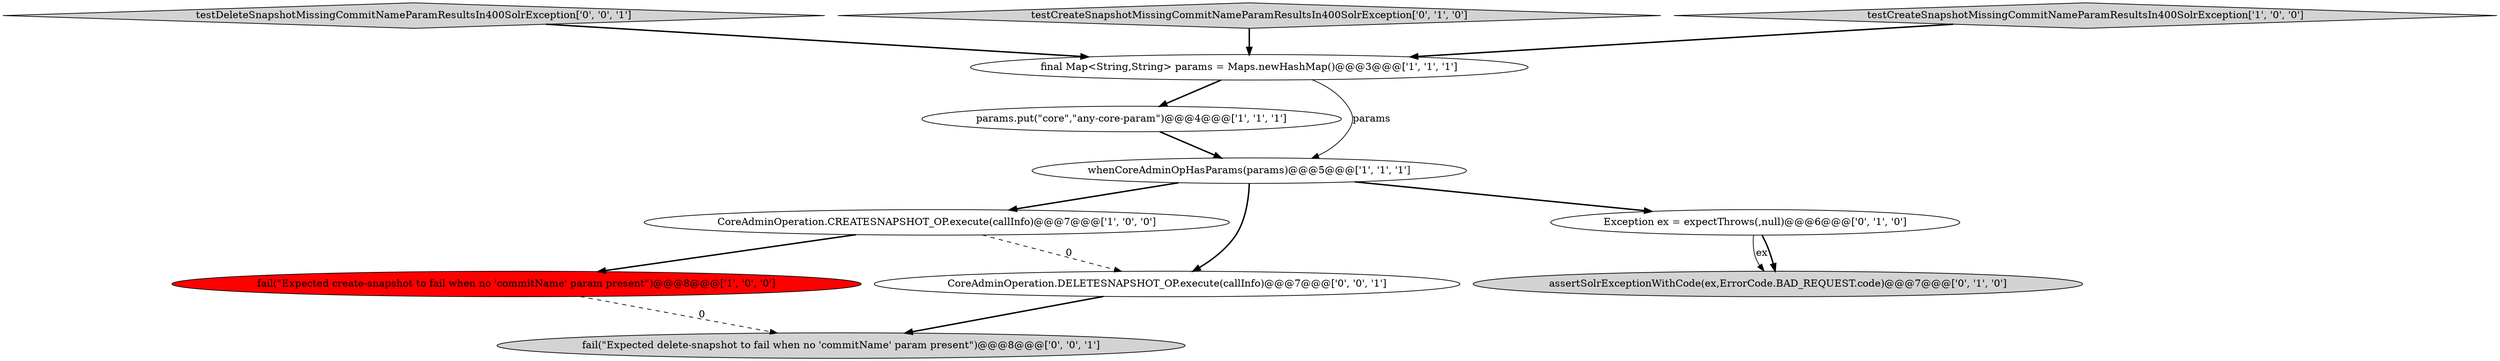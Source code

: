 digraph {
9 [style = filled, label = "testDeleteSnapshotMissingCommitNameParamResultsIn400SolrException['0', '0', '1']", fillcolor = lightgray, shape = diamond image = "AAA0AAABBB3BBB"];
5 [style = filled, label = "CoreAdminOperation.CREATESNAPSHOT_OP.execute(callInfo)@@@7@@@['1', '0', '0']", fillcolor = white, shape = ellipse image = "AAA0AAABBB1BBB"];
7 [style = filled, label = "testCreateSnapshotMissingCommitNameParamResultsIn400SolrException['0', '1', '0']", fillcolor = lightgray, shape = diamond image = "AAA0AAABBB2BBB"];
4 [style = filled, label = "testCreateSnapshotMissingCommitNameParamResultsIn400SolrException['1', '0', '0']", fillcolor = lightgray, shape = diamond image = "AAA0AAABBB1BBB"];
6 [style = filled, label = "assertSolrExceptionWithCode(ex,ErrorCode.BAD_REQUEST.code)@@@7@@@['0', '1', '0']", fillcolor = lightgray, shape = ellipse image = "AAA0AAABBB2BBB"];
2 [style = filled, label = "params.put(\"core\",\"any-core-param\")@@@4@@@['1', '1', '1']", fillcolor = white, shape = ellipse image = "AAA0AAABBB1BBB"];
0 [style = filled, label = "fail(\"Expected create-snapshot to fail when no 'commitName' param present\")@@@8@@@['1', '0', '0']", fillcolor = red, shape = ellipse image = "AAA1AAABBB1BBB"];
1 [style = filled, label = "final Map<String,String> params = Maps.newHashMap()@@@3@@@['1', '1', '1']", fillcolor = white, shape = ellipse image = "AAA0AAABBB1BBB"];
8 [style = filled, label = "Exception ex = expectThrows(,null)@@@6@@@['0', '1', '0']", fillcolor = white, shape = ellipse image = "AAA0AAABBB2BBB"];
3 [style = filled, label = "whenCoreAdminOpHasParams(params)@@@5@@@['1', '1', '1']", fillcolor = white, shape = ellipse image = "AAA0AAABBB1BBB"];
10 [style = filled, label = "fail(\"Expected delete-snapshot to fail when no 'commitName' param present\")@@@8@@@['0', '0', '1']", fillcolor = lightgray, shape = ellipse image = "AAA0AAABBB3BBB"];
11 [style = filled, label = "CoreAdminOperation.DELETESNAPSHOT_OP.execute(callInfo)@@@7@@@['0', '0', '1']", fillcolor = white, shape = ellipse image = "AAA0AAABBB3BBB"];
3->11 [style = bold, label=""];
8->6 [style = solid, label="ex"];
4->1 [style = bold, label=""];
3->5 [style = bold, label=""];
1->2 [style = bold, label=""];
8->6 [style = bold, label=""];
7->1 [style = bold, label=""];
9->1 [style = bold, label=""];
5->0 [style = bold, label=""];
5->11 [style = dashed, label="0"];
11->10 [style = bold, label=""];
3->8 [style = bold, label=""];
0->10 [style = dashed, label="0"];
2->3 [style = bold, label=""];
1->3 [style = solid, label="params"];
}
